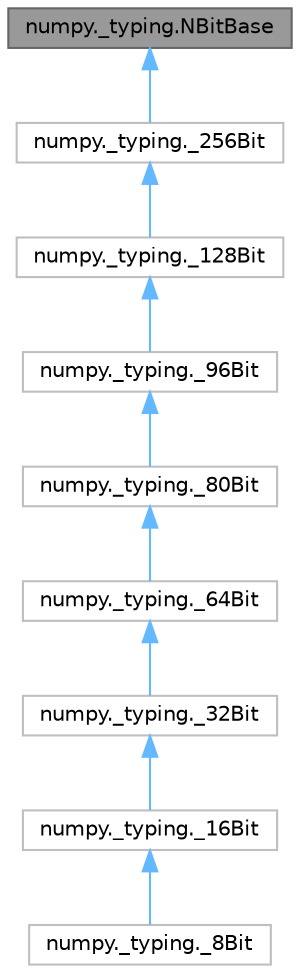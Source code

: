 digraph "numpy._typing.NBitBase"
{
 // LATEX_PDF_SIZE
  bgcolor="transparent";
  edge [fontname=Helvetica,fontsize=10,labelfontname=Helvetica,labelfontsize=10];
  node [fontname=Helvetica,fontsize=10,shape=box,height=0.2,width=0.4];
  Node1 [id="Node000001",label="numpy._typing.NBitBase",height=0.2,width=0.4,color="gray40", fillcolor="grey60", style="filled", fontcolor="black",tooltip=" "];
  Node1 -> Node2 [id="edge9_Node000001_Node000002",dir="back",color="steelblue1",style="solid",tooltip=" "];
  Node2 [id="Node000002",label="numpy._typing._256Bit",height=0.2,width=0.4,color="grey75", fillcolor="white", style="filled",URL="$d9/d25/classnumpy_1_1__typing_1_1__256Bit.html",tooltip=" "];
  Node2 -> Node3 [id="edge10_Node000002_Node000003",dir="back",color="steelblue1",style="solid",tooltip=" "];
  Node3 [id="Node000003",label="numpy._typing._128Bit",height=0.2,width=0.4,color="grey75", fillcolor="white", style="filled",URL="$da/d2d/classnumpy_1_1__typing_1_1__128Bit.html",tooltip=" "];
  Node3 -> Node4 [id="edge11_Node000003_Node000004",dir="back",color="steelblue1",style="solid",tooltip=" "];
  Node4 [id="Node000004",label="numpy._typing._96Bit",height=0.2,width=0.4,color="grey75", fillcolor="white", style="filled",URL="$d8/dcd/classnumpy_1_1__typing_1_1__96Bit.html",tooltip=" "];
  Node4 -> Node5 [id="edge12_Node000004_Node000005",dir="back",color="steelblue1",style="solid",tooltip=" "];
  Node5 [id="Node000005",label="numpy._typing._80Bit",height=0.2,width=0.4,color="grey75", fillcolor="white", style="filled",URL="$d4/dac/classnumpy_1_1__typing_1_1__80Bit.html",tooltip=" "];
  Node5 -> Node6 [id="edge13_Node000005_Node000006",dir="back",color="steelblue1",style="solid",tooltip=" "];
  Node6 [id="Node000006",label="numpy._typing._64Bit",height=0.2,width=0.4,color="grey75", fillcolor="white", style="filled",URL="$d0/dd5/classnumpy_1_1__typing_1_1__64Bit.html",tooltip=" "];
  Node6 -> Node7 [id="edge14_Node000006_Node000007",dir="back",color="steelblue1",style="solid",tooltip=" "];
  Node7 [id="Node000007",label="numpy._typing._32Bit",height=0.2,width=0.4,color="grey75", fillcolor="white", style="filled",URL="$d8/df8/classnumpy_1_1__typing_1_1__32Bit.html",tooltip=" "];
  Node7 -> Node8 [id="edge15_Node000007_Node000008",dir="back",color="steelblue1",style="solid",tooltip=" "];
  Node8 [id="Node000008",label="numpy._typing._16Bit",height=0.2,width=0.4,color="grey75", fillcolor="white", style="filled",URL="$db/d0a/classnumpy_1_1__typing_1_1__16Bit.html",tooltip=" "];
  Node8 -> Node9 [id="edge16_Node000008_Node000009",dir="back",color="steelblue1",style="solid",tooltip=" "];
  Node9 [id="Node000009",label="numpy._typing._8Bit",height=0.2,width=0.4,color="grey75", fillcolor="white", style="filled",URL="$d3/d44/classnumpy_1_1__typing_1_1__8Bit.html",tooltip=" "];
}
